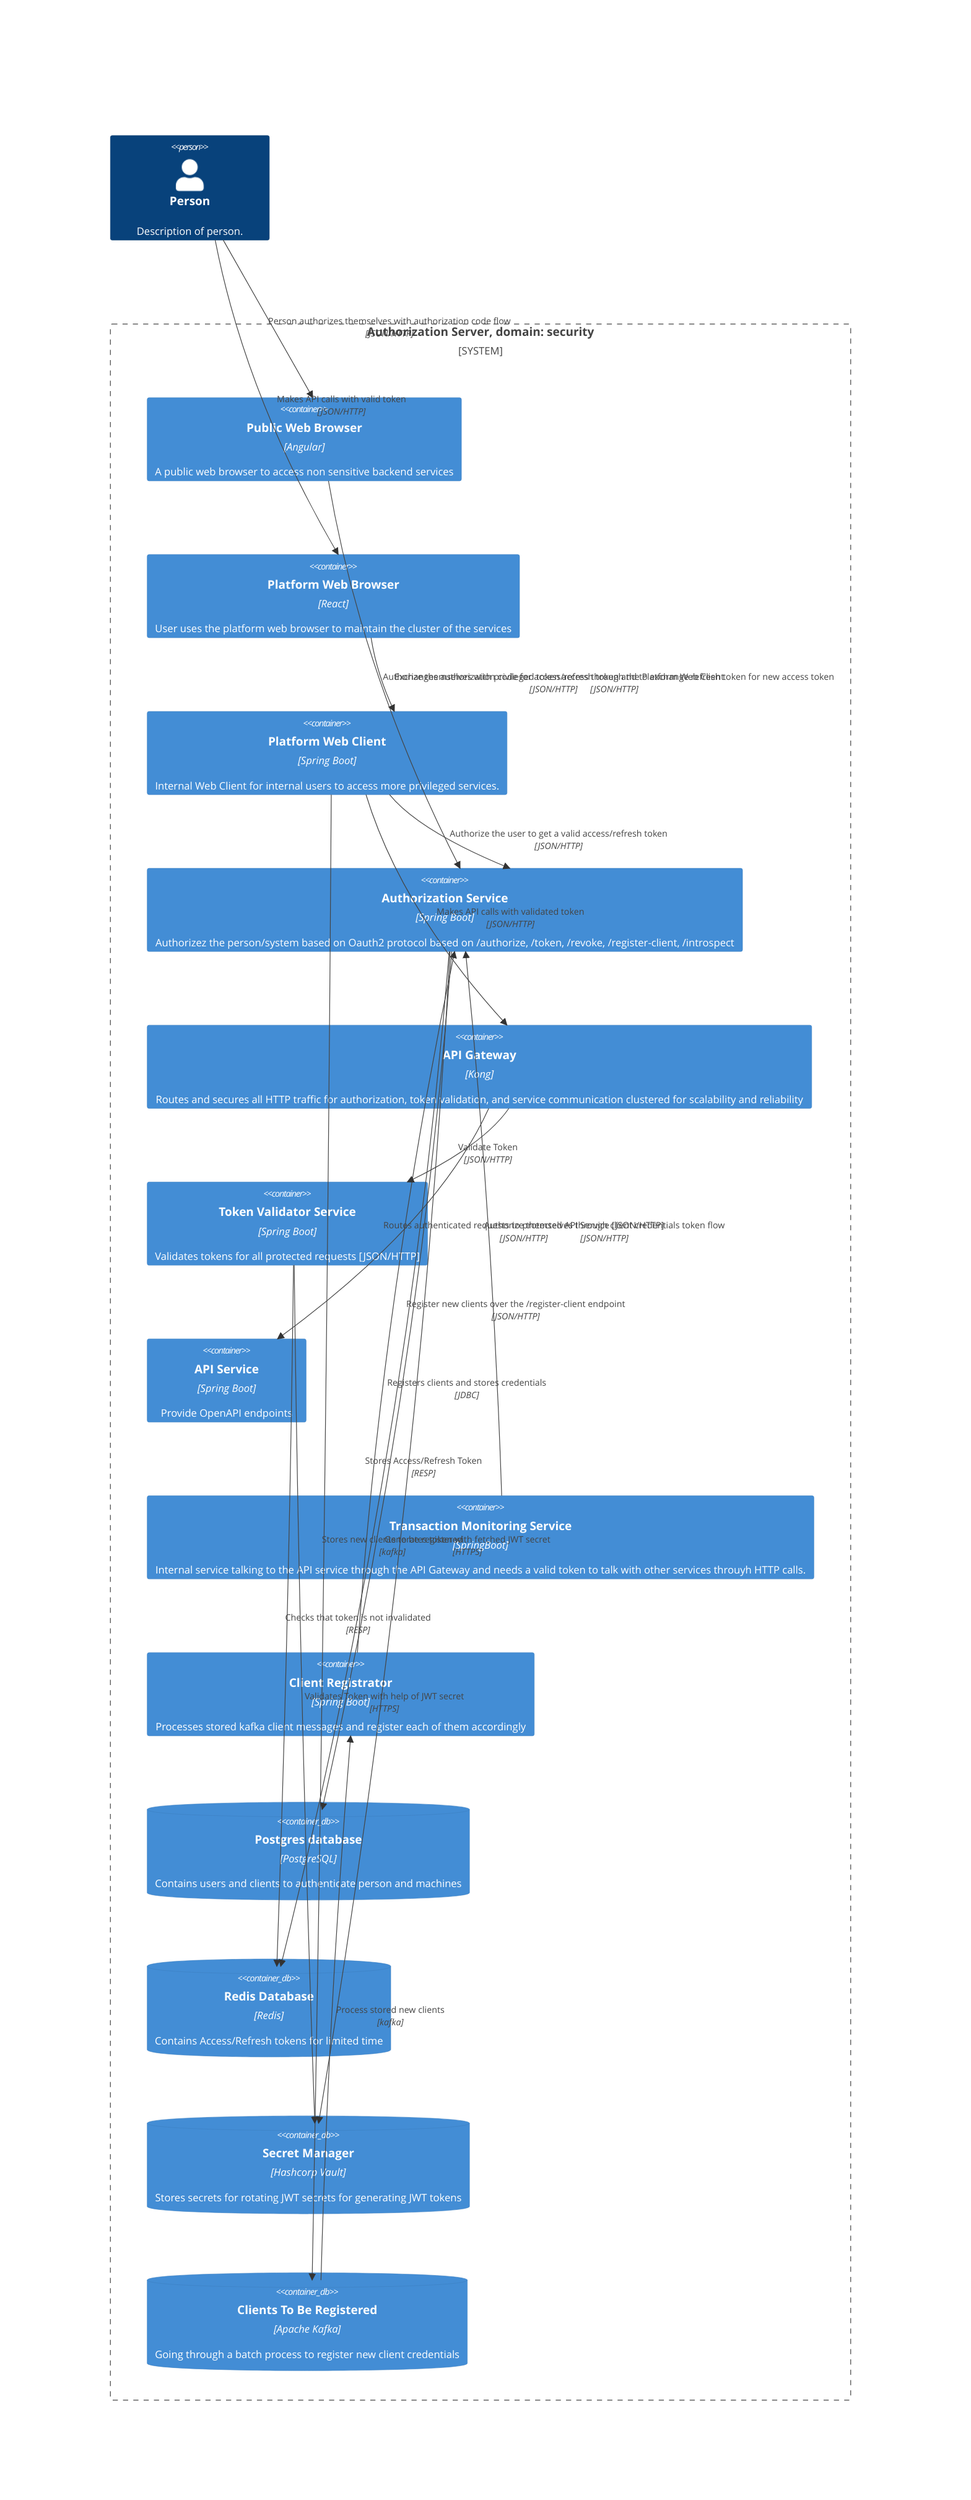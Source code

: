 C4Container
  Person(person, "Person", "Description of person.")
  System_Boundary(authorizationServer, "Authorization Server, domain: security") {
    Container(publicWebBrowser, "Public Web Browser", "Angular", "A public web browser to access non sensitive backend services")
    Container(platformWebBrowser, "Platform Web Browser", "React", "User uses the platform web browser to maintain the cluster of the services")
    Container(platformWebClient, "Platform Web Client", "Spring Boot", "Internal Web Client for internal users to access more privileged services.")
    Container(authorizationService, "Authorization Service", "Spring Boot", "Authorizez the person/system based on Oauth2 protocol based on /authorize, /token, /revoke, /register-client, /introspect")
    Container(apiGateway, "API Gateway", "Kong", "Routes and secures all HTTP traffic for authorization, token validation, and service communication clustered for scalability and reliability")
    Container(tokenValidatorService, "Token Validator Service", "Spring Boot", "Validates tokens for all protected requests [JSON/HTTP]")
    Container(apiService, "API Service", "Spring Boot", "Provide OpenAPI endpoints")
    Container(transactionMonitoringService, "Transaction Monitoring Service", "SpringBoot", "Internal service talking to the API service through the API Gateway and needs a valid token to talk with other services throuyh HTTP calls.")
    Container(clientRegistrator, "Client Registrator", "Spring Boot", "Processes stored kafka client messages and register each of them accordingly")
    ContainerDb(postgres, "Postgres database", "PostgreSQL", "Contains users and clients to authenticate person and machines")
    ContainerDb(redis, "Redis Database", "Redis", "Contains Access/Refresh tokens for limited time")
    ContainerDb(secretManager, "Secret Manager", "Hashcorp Vault", "Stores secrets for rotating JWT secrets for generating JWT tokens")
    ContainerDb(clientsToBeRegistered, "Clients To Be Registered", "Apache Kafka", "Going through a batch process to register new client credentials")
  }

  Rel(person, publicWebBrowser, "Person authorizes themselves with authorization code flow", "JSON/HTTP")
  Rel(person, platformWebBrowser, "Makes API calls with valid token", "JSON/HTTP")
  Rel(publicWebBrowser, authorizationService, "Exchanges authorization code for access/refresh token and to exchange refresh token for new access token", "JSON/HTTP")
  Rel(platformWebBrowser, platformWebClient, "Authorize themselves with privileged token access through the Platform Web Client", "JSON/HTTP")
  Rel(platformWebClient, apiGateway, "Makes API calls with validated token", "JSON/HTTP")
  Rel(platformWebClient, clientsToBeRegistered, "Stores new clients to be registered", "kafka")
  Rel(platformWebClient, authorizationService, "Authorize the user to get a valid access/refresh token", "JSON/HTTP")
  Rel(clientsToBeRegistered, clientRegistrator, "Process stored new clients", "kafka")
  Rel(clientRegistrator, authorizationService, "Register new clients over the /register-client endpoint", "JSON/HTTP")
  Rel(authorizationService, postgres, "Authenticates user and if they are able to acquire the specific client scopes", "JDBC")
  Rel(authorizationService, postgres, "Registers clients and stores credentials", "JDBC")
  Rel(authorizationService, redis, "Stores Access/Refresh Token", "RESP")
  Rel(authorizationService, secretManager, "Generates token with fetched JWT secret", "HTTPS")
  Rel(apiGateway, tokenValidatorService, "Validate Token", "JSON/HTTP")
  Rel(apiGateway, apiService, "Routes authenticated requests to protected API Service [JSON/HTTP]", "JSON/HTTP")
  Rel(tokenValidatorService, redis, "Checks that token is not invalidated", "RESP")
  Rel(tokenValidatorService, secretManager, "Validates Token with help of JWT secret", "HTTPS")
  Rel(transactionMonitoringService, authorizationService, "Authorize themselves through client credentials token flow", "JSON/HTTP")